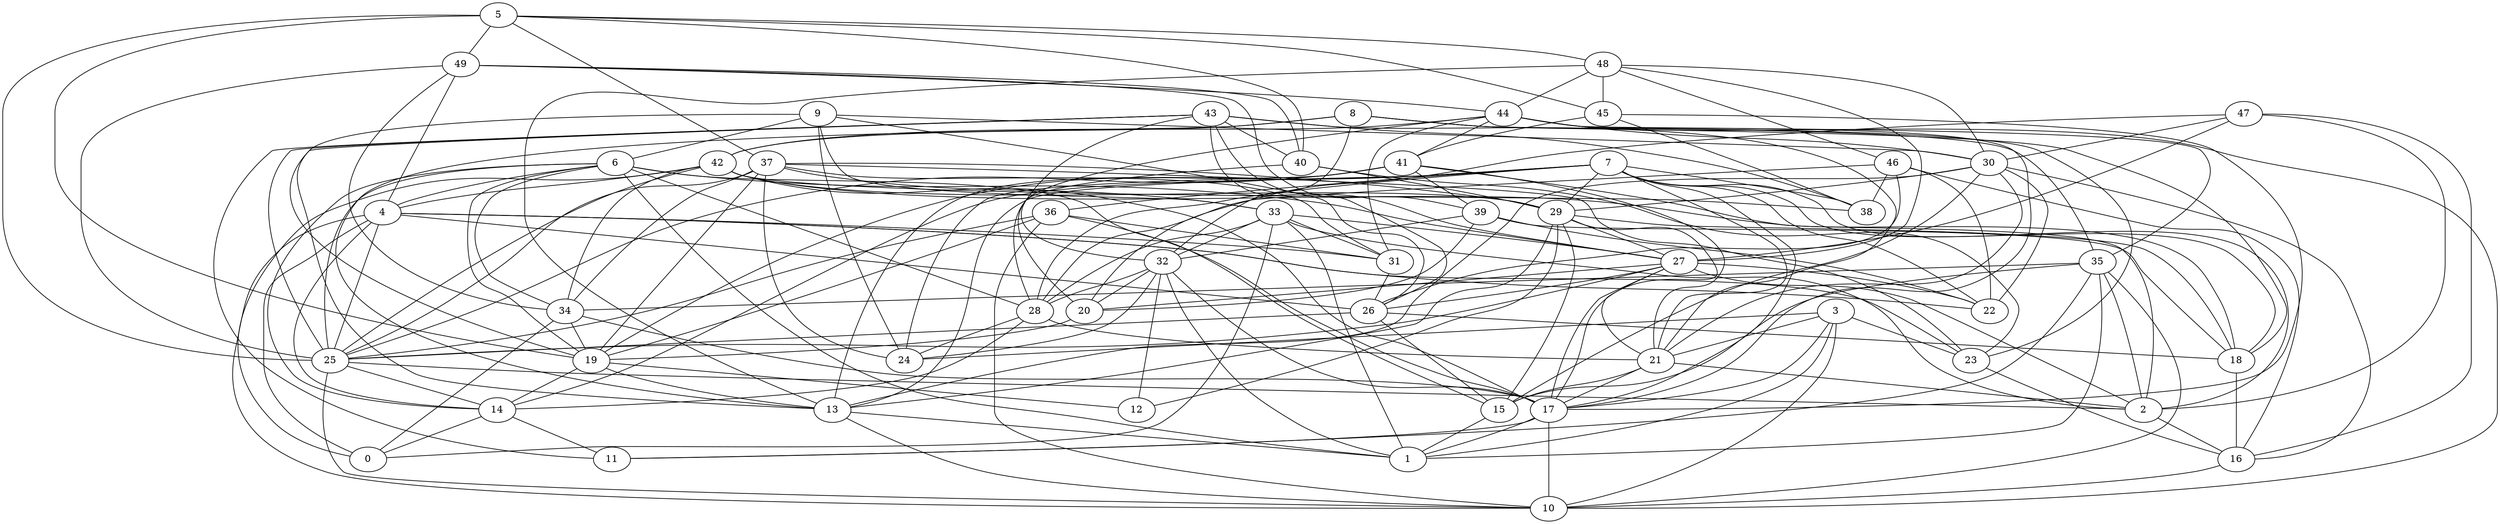 digraph GG_graph {

subgraph G_graph {
edge [color = black]
"48" -> "30" [dir = none]
"48" -> "13" [dir = none]
"48" -> "45" [dir = none]
"4" -> "14" [dir = none]
"4" -> "22" [dir = none]
"4" -> "23" [dir = none]
"4" -> "25" [dir = none]
"4" -> "26" [dir = none]
"4" -> "10" [dir = none]
"4" -> "0" [dir = none]
"31" -> "26" [dir = none]
"33" -> "0" [dir = none]
"33" -> "28" [dir = none]
"33" -> "31" [dir = none]
"33" -> "27" [dir = none]
"33" -> "2" [dir = none]
"33" -> "32" [dir = none]
"33" -> "1" [dir = none]
"20" -> "19" [dir = none]
"5" -> "37" [dir = none]
"5" -> "48" [dir = none]
"5" -> "25" [dir = none]
"5" -> "40" [dir = none]
"5" -> "19" [dir = none]
"25" -> "14" [dir = none]
"25" -> "2" [dir = none]
"41" -> "25" [dir = none]
"41" -> "13" [dir = none]
"41" -> "24" [dir = none]
"41" -> "21" [dir = none]
"28" -> "14" [dir = none]
"28" -> "21" [dir = none]
"19" -> "14" [dir = none]
"19" -> "12" [dir = none]
"43" -> "40" [dir = none]
"43" -> "38" [dir = none]
"43" -> "11" [dir = none]
"43" -> "26" [dir = none]
"43" -> "19" [dir = none]
"36" -> "19" [dir = none]
"36" -> "31" [dir = none]
"36" -> "17" [dir = none]
"36" -> "25" [dir = none]
"36" -> "10" [dir = none]
"26" -> "15" [dir = none]
"32" -> "12" [dir = none]
"32" -> "28" [dir = none]
"32" -> "1" [dir = none]
"32" -> "20" [dir = none]
"8" -> "32" [dir = none]
"8" -> "42" [dir = none]
"8" -> "18" [dir = none]
"8" -> "35" [dir = none]
"8" -> "13" [dir = none]
"47" -> "20" [dir = none]
"47" -> "27" [dir = none]
"47" -> "30" [dir = none]
"47" -> "16" [dir = none]
"16" -> "10" [dir = none]
"45" -> "38" [dir = none]
"45" -> "41" [dir = none]
"45" -> "17" [dir = none]
"6" -> "27" [dir = none]
"6" -> "28" [dir = none]
"6" -> "1" [dir = none]
"6" -> "25" [dir = none]
"6" -> "4" [dir = none]
"6" -> "19" [dir = none]
"6" -> "34" [dir = none]
"6" -> "14" [dir = none]
"30" -> "21" [dir = none]
"30" -> "22" [dir = none]
"30" -> "29" [dir = none]
"30" -> "16" [dir = none]
"3" -> "17" [dir = none]
"3" -> "10" [dir = none]
"3" -> "21" [dir = none]
"3" -> "23" [dir = none]
"46" -> "26" [dir = none]
"46" -> "28" [dir = none]
"46" -> "16" [dir = none]
"46" -> "38" [dir = none]
"37" -> "23" [dir = none]
"37" -> "25" [dir = none]
"37" -> "34" [dir = none]
"37" -> "24" [dir = none]
"37" -> "31" [dir = none]
"39" -> "20" [dir = none]
"39" -> "18" [dir = none]
"39" -> "22" [dir = none]
"39" -> "32" [dir = none]
"35" -> "11" [dir = none]
"35" -> "15" [dir = none]
"35" -> "10" [dir = none]
"35" -> "2" [dir = none]
"35" -> "34" [dir = none]
"27" -> "25" [dir = none]
"27" -> "26" [dir = none]
"27" -> "22" [dir = none]
"7" -> "2" [dir = none]
"7" -> "14" [dir = none]
"7" -> "28" [dir = none]
"7" -> "17" [dir = none]
"7" -> "38" [dir = none]
"7" -> "29" [dir = none]
"7" -> "22" [dir = none]
"7" -> "21" [dir = none]
"9" -> "6" [dir = none]
"9" -> "24" [dir = none]
"9" -> "26" [dir = none]
"9" -> "33" [dir = none]
"9" -> "30" [dir = none]
"9" -> "13" [dir = none]
"23" -> "16" [dir = none]
"21" -> "2" [dir = none]
"21" -> "15" [dir = none]
"13" -> "1" [dir = none]
"13" -> "10" [dir = none]
"29" -> "13" [dir = none]
"29" -> "12" [dir = none]
"29" -> "15" [dir = none]
"29" -> "18" [dir = none]
"17" -> "11" [dir = none]
"17" -> "1" [dir = none]
"40" -> "29" [dir = none]
"40" -> "23" [dir = none]
"15" -> "1" [dir = none]
"44" -> "17" [dir = none]
"44" -> "20" [dir = none]
"44" -> "41" [dir = none]
"44" -> "35" [dir = none]
"44" -> "30" [dir = none]
"14" -> "0" [dir = none]
"14" -> "11" [dir = none]
"34" -> "0" [dir = none]
"34" -> "17" [dir = none]
"34" -> "19" [dir = none]
"42" -> "4" [dir = none]
"42" -> "34" [dir = none]
"42" -> "25" [dir = none]
"42" -> "38" [dir = none]
"42" -> "18" [dir = none]
"49" -> "4" [dir = none]
"49" -> "39" [dir = none]
"49" -> "40" [dir = none]
"49" -> "34" [dir = none]
"49" -> "44" [dir = none]
"27" -> "17" [dir = none]
"49" -> "25" [dir = none]
"21" -> "17" [dir = none]
"30" -> "13" [dir = none]
"28" -> "24" [dir = none]
"30" -> "15" [dir = none]
"48" -> "46" [dir = none]
"29" -> "17" [dir = none]
"48" -> "44" [dir = none]
"17" -> "10" [dir = none]
"7" -> "19" [dir = none]
"18" -> "16" [dir = none]
"37" -> "33" [dir = none]
"37" -> "19" [dir = none]
"47" -> "2" [dir = none]
"43" -> "21" [dir = none]
"29" -> "27" [dir = none]
"27" -> "20" [dir = none]
"7" -> "13" [dir = none]
"44" -> "42" [dir = none]
"48" -> "27" [dir = none]
"6" -> "15" [dir = none]
"40" -> "28" [dir = none]
"3" -> "24" [dir = none]
"26" -> "18" [dir = none]
"7" -> "36" [dir = none]
"44" -> "31" [dir = none]
"42" -> "17" [dir = none]
"42" -> "0" [dir = none]
"42" -> "29" [dir = none]
"5" -> "45" [dir = none]
"46" -> "22" [dir = none]
"25" -> "10" [dir = none]
"5" -> "49" [dir = none]
"8" -> "23" [dir = none]
"43" -> "25" [dir = none]
"43" -> "32" [dir = none]
"44" -> "10" [dir = none]
"19" -> "13" [dir = none]
"27" -> "2" [dir = none]
"26" -> "25" [dir = none]
"32" -> "17" [dir = none]
"32" -> "24" [dir = none]
"41" -> "39" [dir = none]
"37" -> "29" [dir = none]
"35" -> "1" [dir = none]
"2" -> "16" [dir = none]
"4" -> "31" [dir = none]
"27" -> "21" [dir = none]
"43" -> "27" [dir = none]
"3" -> "1" [dir = none]
"7" -> "18" [dir = none]
"41" -> "2" [dir = none]
}

}
